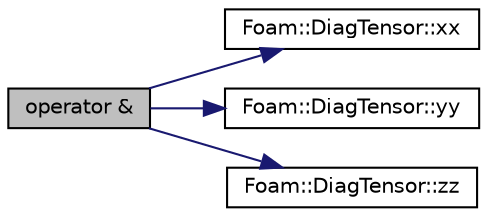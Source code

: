 digraph "operator &amp;"
{
  bgcolor="transparent";
  edge [fontname="Helvetica",fontsize="10",labelfontname="Helvetica",labelfontsize="10"];
  node [fontname="Helvetica",fontsize="10",shape=record];
  rankdir="LR";
  Node130855 [label="operator &",height=0.2,width=0.4,color="black", fillcolor="grey75", style="filled", fontcolor="black"];
  Node130855 -> Node130856 [color="midnightblue",fontsize="10",style="solid",fontname="Helvetica"];
  Node130856 [label="Foam::DiagTensor::xx",height=0.2,width=0.4,color="black",URL="$a28801.html#a1b97c7c1ed81b4fb23da8dcb71a8cd2a"];
  Node130855 -> Node130857 [color="midnightblue",fontsize="10",style="solid",fontname="Helvetica"];
  Node130857 [label="Foam::DiagTensor::yy",height=0.2,width=0.4,color="black",URL="$a28801.html#aba9d77023a5662b9c2d3639d5de555a0"];
  Node130855 -> Node130858 [color="midnightblue",fontsize="10",style="solid",fontname="Helvetica"];
  Node130858 [label="Foam::DiagTensor::zz",height=0.2,width=0.4,color="black",URL="$a28801.html#a831c4848d01bfcc8d717b7ef92f2cd4b"];
}
